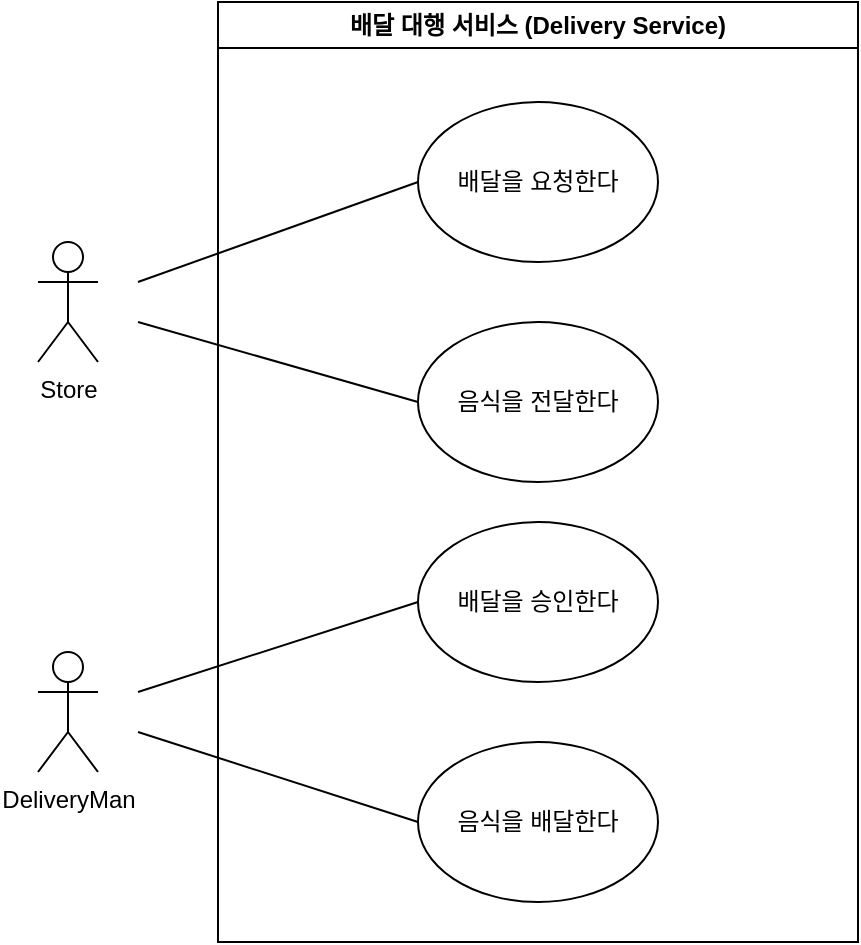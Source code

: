 <mxfile version="24.8.4">
  <diagram id="C5RBs43oDa-KdzZeNtuy" name="Page-1">
    <mxGraphModel dx="1059" dy="1097" grid="1" gridSize="10" guides="1" tooltips="1" connect="1" arrows="1" fold="1" page="1" pageScale="1" pageWidth="827" pageHeight="1169" math="0" shadow="0">
      <root>
        <mxCell id="WIyWlLk6GJQsqaUBKTNV-0" />
        <mxCell id="WIyWlLk6GJQsqaUBKTNV-1" parent="WIyWlLk6GJQsqaUBKTNV-0" />
        <mxCell id="bQxdb7WxDdtTiYLuUdKt-0" value="배달 대행 서비스 (Delivery Service)" style="swimlane;whiteSpace=wrap;html=1;" vertex="1" parent="WIyWlLk6GJQsqaUBKTNV-1">
          <mxGeometry x="190" y="100" width="320" height="470" as="geometry" />
        </mxCell>
        <mxCell id="bQxdb7WxDdtTiYLuUdKt-1" value="배달을 요청한다" style="ellipse;whiteSpace=wrap;html=1;" vertex="1" parent="bQxdb7WxDdtTiYLuUdKt-0">
          <mxGeometry x="100" y="50" width="120" height="80" as="geometry" />
        </mxCell>
        <mxCell id="bQxdb7WxDdtTiYLuUdKt-3" value="배달을 승인한다" style="ellipse;whiteSpace=wrap;html=1;" vertex="1" parent="bQxdb7WxDdtTiYLuUdKt-0">
          <mxGeometry x="100" y="260" width="120" height="80" as="geometry" />
        </mxCell>
        <mxCell id="bQxdb7WxDdtTiYLuUdKt-4" value="음식을 배달한다" style="ellipse;whiteSpace=wrap;html=1;" vertex="1" parent="bQxdb7WxDdtTiYLuUdKt-0">
          <mxGeometry x="100" y="370" width="120" height="80" as="geometry" />
        </mxCell>
        <mxCell id="bQxdb7WxDdtTiYLuUdKt-2" value="음식을 전달한다" style="ellipse;whiteSpace=wrap;html=1;" vertex="1" parent="bQxdb7WxDdtTiYLuUdKt-0">
          <mxGeometry x="100" y="160" width="120" height="80" as="geometry" />
        </mxCell>
        <mxCell id="bQxdb7WxDdtTiYLuUdKt-15" value="DeliveryMan" style="shape=umlActor;verticalLabelPosition=bottom;verticalAlign=top;html=1;outlineConnect=0;" vertex="1" parent="bQxdb7WxDdtTiYLuUdKt-0">
          <mxGeometry x="-90" y="325" width="30" height="60" as="geometry" />
        </mxCell>
        <mxCell id="bQxdb7WxDdtTiYLuUdKt-16" value="" style="endArrow=none;html=1;rounded=0;entryX=0;entryY=0.5;entryDx=0;entryDy=0;" edge="1" parent="bQxdb7WxDdtTiYLuUdKt-0" target="bQxdb7WxDdtTiYLuUdKt-3">
          <mxGeometry width="50" height="50" relative="1" as="geometry">
            <mxPoint x="-40" y="345" as="sourcePoint" />
            <mxPoint x="100" y="295" as="targetPoint" />
          </mxGeometry>
        </mxCell>
        <mxCell id="bQxdb7WxDdtTiYLuUdKt-17" value="" style="endArrow=none;html=1;rounded=0;entryX=0;entryY=0.5;entryDx=0;entryDy=0;" edge="1" parent="bQxdb7WxDdtTiYLuUdKt-0" target="bQxdb7WxDdtTiYLuUdKt-4">
          <mxGeometry width="50" height="50" relative="1" as="geometry">
            <mxPoint x="-40" y="365" as="sourcePoint" />
            <mxPoint x="100" y="405" as="targetPoint" />
          </mxGeometry>
        </mxCell>
        <mxCell id="bQxdb7WxDdtTiYLuUdKt-9" value="Store" style="shape=umlActor;verticalLabelPosition=bottom;verticalAlign=top;html=1;outlineConnect=0;" vertex="1" parent="WIyWlLk6GJQsqaUBKTNV-1">
          <mxGeometry x="100" y="220" width="30" height="60" as="geometry" />
        </mxCell>
        <mxCell id="bQxdb7WxDdtTiYLuUdKt-13" value="" style="endArrow=none;html=1;rounded=0;entryX=0;entryY=0.5;entryDx=0;entryDy=0;" edge="1" parent="WIyWlLk6GJQsqaUBKTNV-1" target="bQxdb7WxDdtTiYLuUdKt-1">
          <mxGeometry width="50" height="50" relative="1" as="geometry">
            <mxPoint x="150" y="240" as="sourcePoint" />
            <mxPoint x="210" y="240" as="targetPoint" />
          </mxGeometry>
        </mxCell>
        <mxCell id="bQxdb7WxDdtTiYLuUdKt-14" value="" style="endArrow=none;html=1;rounded=0;entryX=0;entryY=0.5;entryDx=0;entryDy=0;" edge="1" parent="WIyWlLk6GJQsqaUBKTNV-1" target="bQxdb7WxDdtTiYLuUdKt-2">
          <mxGeometry width="50" height="50" relative="1" as="geometry">
            <mxPoint x="150" y="260" as="sourcePoint" />
            <mxPoint x="300" y="200" as="targetPoint" />
          </mxGeometry>
        </mxCell>
      </root>
    </mxGraphModel>
  </diagram>
</mxfile>
